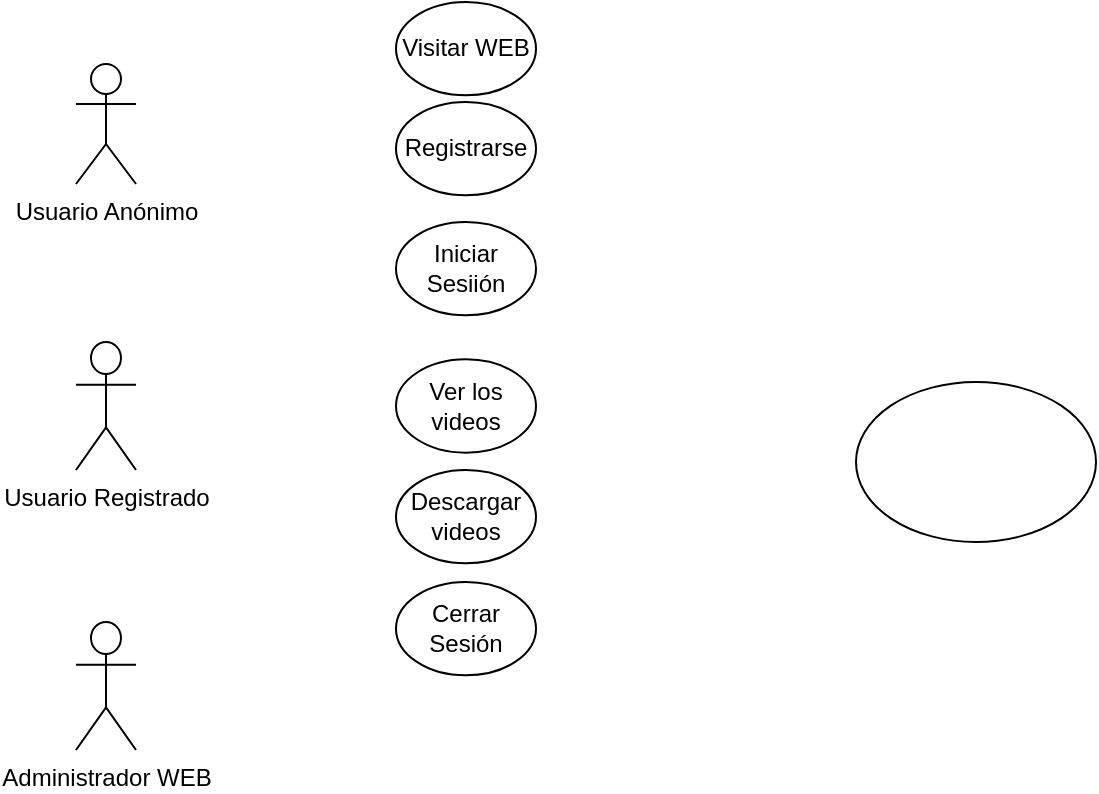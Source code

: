 <mxfile version="24.3.0" type="github">
  <diagram name="Página-1" id="bA4mtlkLtRClpyPiy1Fn">
    <mxGraphModel dx="968" dy="532" grid="1" gridSize="10" guides="1" tooltips="1" connect="1" arrows="1" fold="1" page="1" pageScale="1" pageWidth="827" pageHeight="1169" math="0" shadow="0">
      <root>
        <mxCell id="0" />
        <mxCell id="1" parent="0" />
        <mxCell id="BFTGh0VkGY1ExixrxZzk-1" value="Usuario Anónimo" style="shape=umlActor;verticalLabelPosition=bottom;verticalAlign=top;html=1;outlineConnect=0;" vertex="1" parent="1">
          <mxGeometry x="90" y="131" width="30" height="60" as="geometry" />
        </mxCell>
        <mxCell id="BFTGh0VkGY1ExixrxZzk-2" value="Usuario Registrado" style="shape=umlActor;verticalLabelPosition=bottom;verticalAlign=top;html=1;outlineConnect=0;" vertex="1" parent="1">
          <mxGeometry x="90" y="270" width="30" height="64" as="geometry" />
        </mxCell>
        <mxCell id="BFTGh0VkGY1ExixrxZzk-5" value="Administrador WEB" style="shape=umlActor;verticalLabelPosition=bottom;verticalAlign=top;html=1;outlineConnect=0;" vertex="1" parent="1">
          <mxGeometry x="90" y="410" width="30" height="64" as="geometry" />
        </mxCell>
        <mxCell id="BFTGh0VkGY1ExixrxZzk-6" value="Visitar WEB" style="ellipse;whiteSpace=wrap;html=1;" vertex="1" parent="1">
          <mxGeometry x="250" y="100" width="70" height="46.67" as="geometry" />
        </mxCell>
        <mxCell id="BFTGh0VkGY1ExixrxZzk-7" value="" style="ellipse;whiteSpace=wrap;html=1;" vertex="1" parent="1">
          <mxGeometry x="480" y="290" width="120" height="80" as="geometry" />
        </mxCell>
        <mxCell id="BFTGh0VkGY1ExixrxZzk-8" value="Registrarse" style="ellipse;whiteSpace=wrap;html=1;" vertex="1" parent="1">
          <mxGeometry x="250" y="150.0" width="70" height="46.67" as="geometry" />
        </mxCell>
        <mxCell id="BFTGh0VkGY1ExixrxZzk-9" value="Iniciar Sesiión" style="ellipse;whiteSpace=wrap;html=1;" vertex="1" parent="1">
          <mxGeometry x="250" y="210" width="70" height="46.67" as="geometry" />
        </mxCell>
        <mxCell id="BFTGh0VkGY1ExixrxZzk-10" value="Ver los videos" style="ellipse;whiteSpace=wrap;html=1;" vertex="1" parent="1">
          <mxGeometry x="250" y="278.67" width="70" height="46.67" as="geometry" />
        </mxCell>
        <mxCell id="BFTGh0VkGY1ExixrxZzk-11" value="Descargar videos" style="ellipse;whiteSpace=wrap;html=1;" vertex="1" parent="1">
          <mxGeometry x="250" y="334" width="70" height="46.67" as="geometry" />
        </mxCell>
        <mxCell id="BFTGh0VkGY1ExixrxZzk-12" value="Cerrar Sesión" style="ellipse;whiteSpace=wrap;html=1;" vertex="1" parent="1">
          <mxGeometry x="250" y="390" width="70" height="46.67" as="geometry" />
        </mxCell>
      </root>
    </mxGraphModel>
  </diagram>
</mxfile>
